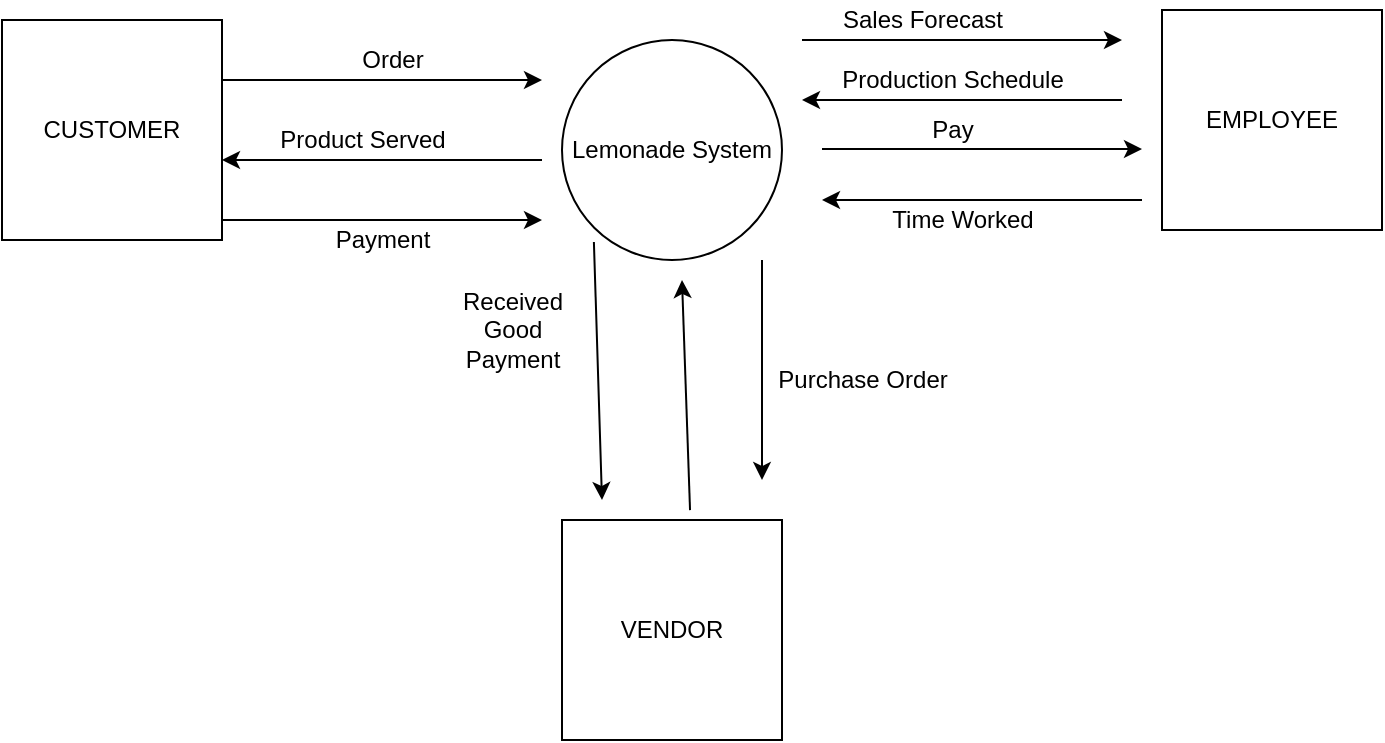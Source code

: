 <mxfile version="14.9.9" type="github">
  <diagram id="N9orWMZUs_jUxYQp0Vpb" name="Page-1">
    <mxGraphModel dx="946" dy="645" grid="1" gridSize="10" guides="1" tooltips="1" connect="1" arrows="1" fold="1" page="1" pageScale="1" pageWidth="850" pageHeight="1100" math="0" shadow="0">
      <root>
        <mxCell id="0" />
        <mxCell id="1" parent="0" />
        <mxCell id="loEheQ4Jqd9pmgpTy4yQ-1" value="Lemonade System" style="ellipse;whiteSpace=wrap;html=1;aspect=fixed;" vertex="1" parent="1">
          <mxGeometry x="380" y="290" width="110" height="110" as="geometry" />
        </mxCell>
        <mxCell id="loEheQ4Jqd9pmgpTy4yQ-2" value="CUSTOMER" style="whiteSpace=wrap;html=1;aspect=fixed;" vertex="1" parent="1">
          <mxGeometry x="100" y="280" width="110" height="110" as="geometry" />
        </mxCell>
        <mxCell id="loEheQ4Jqd9pmgpTy4yQ-3" value="EMPLOYEE" style="whiteSpace=wrap;html=1;aspect=fixed;" vertex="1" parent="1">
          <mxGeometry x="680" y="275" width="110" height="110" as="geometry" />
        </mxCell>
        <mxCell id="loEheQ4Jqd9pmgpTy4yQ-4" value="VENDOR" style="whiteSpace=wrap;html=1;aspect=fixed;" vertex="1" parent="1">
          <mxGeometry x="380" y="530" width="110" height="110" as="geometry" />
        </mxCell>
        <mxCell id="loEheQ4Jqd9pmgpTy4yQ-5" value="" style="endArrow=classic;html=1;" edge="1" parent="1">
          <mxGeometry width="50" height="50" relative="1" as="geometry">
            <mxPoint x="210" y="310" as="sourcePoint" />
            <mxPoint x="370" y="310" as="targetPoint" />
            <Array as="points">
              <mxPoint x="300" y="310" />
            </Array>
          </mxGeometry>
        </mxCell>
        <mxCell id="loEheQ4Jqd9pmgpTy4yQ-6" value="" style="endArrow=classic;html=1;" edge="1" parent="1">
          <mxGeometry width="50" height="50" relative="1" as="geometry">
            <mxPoint x="370" y="350" as="sourcePoint" />
            <mxPoint x="210" y="350" as="targetPoint" />
            <Array as="points">
              <mxPoint x="290" y="350" />
            </Array>
          </mxGeometry>
        </mxCell>
        <mxCell id="loEheQ4Jqd9pmgpTy4yQ-7" value="" style="endArrow=classic;html=1;" edge="1" parent="1">
          <mxGeometry width="50" height="50" relative="1" as="geometry">
            <mxPoint x="210" y="380" as="sourcePoint" />
            <mxPoint x="370" y="380" as="targetPoint" />
            <Array as="points">
              <mxPoint x="300" y="380" />
            </Array>
          </mxGeometry>
        </mxCell>
        <mxCell id="loEheQ4Jqd9pmgpTy4yQ-8" value="Order" style="text;html=1;align=center;verticalAlign=middle;resizable=0;points=[];autosize=1;strokeColor=none;" vertex="1" parent="1">
          <mxGeometry x="270" y="290" width="50" height="20" as="geometry" />
        </mxCell>
        <mxCell id="loEheQ4Jqd9pmgpTy4yQ-9" value="Product Served" style="text;html=1;align=center;verticalAlign=middle;resizable=0;points=[];autosize=1;strokeColor=none;" vertex="1" parent="1">
          <mxGeometry x="230" y="330" width="100" height="20" as="geometry" />
        </mxCell>
        <mxCell id="loEheQ4Jqd9pmgpTy4yQ-10" value="Payment&lt;br&gt;" style="text;html=1;align=center;verticalAlign=middle;resizable=0;points=[];autosize=1;strokeColor=none;" vertex="1" parent="1">
          <mxGeometry x="260" y="380" width="60" height="20" as="geometry" />
        </mxCell>
        <mxCell id="loEheQ4Jqd9pmgpTy4yQ-11" value="" style="endArrow=classic;html=1;exitX=0.145;exitY=0.918;exitDx=0;exitDy=0;exitPerimeter=0;" edge="1" parent="1" source="loEheQ4Jqd9pmgpTy4yQ-1">
          <mxGeometry width="50" height="50" relative="1" as="geometry">
            <mxPoint x="400" y="420" as="sourcePoint" />
            <mxPoint x="400" y="520" as="targetPoint" />
          </mxGeometry>
        </mxCell>
        <mxCell id="loEheQ4Jqd9pmgpTy4yQ-12" value="" style="endArrow=classic;html=1;" edge="1" parent="1">
          <mxGeometry width="50" height="50" relative="1" as="geometry">
            <mxPoint x="480" y="400" as="sourcePoint" />
            <mxPoint x="480" y="510" as="targetPoint" />
          </mxGeometry>
        </mxCell>
        <mxCell id="loEheQ4Jqd9pmgpTy4yQ-13" value="" style="endArrow=classic;html=1;exitX=0.582;exitY=-0.045;exitDx=0;exitDy=0;exitPerimeter=0;" edge="1" parent="1" source="loEheQ4Jqd9pmgpTy4yQ-4">
          <mxGeometry width="50" height="50" relative="1" as="geometry">
            <mxPoint x="445" y="510" as="sourcePoint" />
            <mxPoint x="440" y="410" as="targetPoint" />
            <Array as="points" />
          </mxGeometry>
        </mxCell>
        <mxCell id="loEheQ4Jqd9pmgpTy4yQ-14" value="Received&lt;br&gt;Good&lt;br&gt;Payment&lt;br&gt;" style="text;html=1;align=center;verticalAlign=middle;resizable=0;points=[];autosize=1;strokeColor=none;" vertex="1" parent="1">
          <mxGeometry x="320" y="410" width="70" height="50" as="geometry" />
        </mxCell>
        <mxCell id="loEheQ4Jqd9pmgpTy4yQ-15" value="Purchase Order&lt;br&gt;" style="text;html=1;align=center;verticalAlign=middle;resizable=0;points=[];autosize=1;strokeColor=none;" vertex="1" parent="1">
          <mxGeometry x="480" y="450" width="100" height="20" as="geometry" />
        </mxCell>
        <mxCell id="loEheQ4Jqd9pmgpTy4yQ-16" value="" style="endArrow=classic;html=1;" edge="1" parent="1">
          <mxGeometry width="50" height="50" relative="1" as="geometry">
            <mxPoint x="500" y="290" as="sourcePoint" />
            <mxPoint x="660" y="290" as="targetPoint" />
            <Array as="points">
              <mxPoint x="590" y="290" />
            </Array>
          </mxGeometry>
        </mxCell>
        <mxCell id="loEheQ4Jqd9pmgpTy4yQ-17" value="" style="endArrow=classic;html=1;" edge="1" parent="1">
          <mxGeometry width="50" height="50" relative="1" as="geometry">
            <mxPoint x="660" y="320" as="sourcePoint" />
            <mxPoint x="500" y="320" as="targetPoint" />
            <Array as="points">
              <mxPoint x="580" y="320" />
            </Array>
          </mxGeometry>
        </mxCell>
        <mxCell id="loEheQ4Jqd9pmgpTy4yQ-18" value="" style="endArrow=classic;html=1;" edge="1" parent="1">
          <mxGeometry width="50" height="50" relative="1" as="geometry">
            <mxPoint x="510" y="344.5" as="sourcePoint" />
            <mxPoint x="670" y="344.5" as="targetPoint" />
            <Array as="points">
              <mxPoint x="600" y="344.5" />
            </Array>
          </mxGeometry>
        </mxCell>
        <mxCell id="loEheQ4Jqd9pmgpTy4yQ-19" value="" style="endArrow=classic;html=1;" edge="1" parent="1">
          <mxGeometry width="50" height="50" relative="1" as="geometry">
            <mxPoint x="670" y="370" as="sourcePoint" />
            <mxPoint x="510" y="370" as="targetPoint" />
            <Array as="points">
              <mxPoint x="590" y="370" />
            </Array>
          </mxGeometry>
        </mxCell>
        <mxCell id="loEheQ4Jqd9pmgpTy4yQ-20" value="Sales Forecast" style="text;html=1;align=center;verticalAlign=middle;resizable=0;points=[];autosize=1;strokeColor=none;" vertex="1" parent="1">
          <mxGeometry x="510" y="270" width="100" height="20" as="geometry" />
        </mxCell>
        <mxCell id="loEheQ4Jqd9pmgpTy4yQ-21" value="Production Schedule&lt;br&gt;" style="text;html=1;align=center;verticalAlign=middle;resizable=0;points=[];autosize=1;strokeColor=none;" vertex="1" parent="1">
          <mxGeometry x="510" y="300" width="130" height="20" as="geometry" />
        </mxCell>
        <mxCell id="loEheQ4Jqd9pmgpTy4yQ-24" value="Pay" style="text;html=1;align=center;verticalAlign=middle;resizable=0;points=[];autosize=1;strokeColor=none;" vertex="1" parent="1">
          <mxGeometry x="555" y="325" width="40" height="20" as="geometry" />
        </mxCell>
        <mxCell id="loEheQ4Jqd9pmgpTy4yQ-25" value="Time Worked&lt;br&gt;" style="text;html=1;align=center;verticalAlign=middle;resizable=0;points=[];autosize=1;strokeColor=none;" vertex="1" parent="1">
          <mxGeometry x="535" y="370" width="90" height="20" as="geometry" />
        </mxCell>
      </root>
    </mxGraphModel>
  </diagram>
</mxfile>
